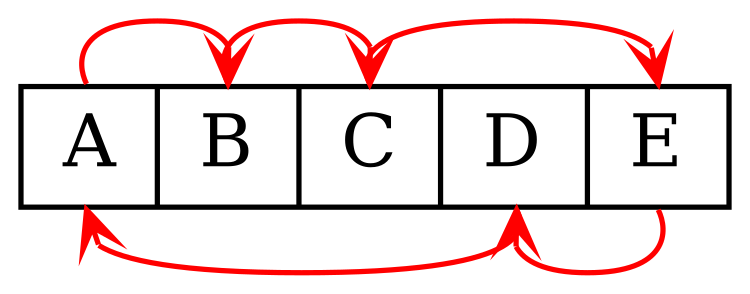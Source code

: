 // dot -Tsvg mygraph.dot -o mygraph.svg
digraph cyclic {
	nodesep=0;
	size="5!";
	node [shape=record,width=.1,height=.1];  // see Record based nodes
	N [label = "<A> A |<B> B |<C> C |<D> D |<E> E"];
	edge [arrowsize=0.7 arrowhead="vee" color="red"];
	N: A:n -> N: B:n ;
	N: B:n -> N: C:n;
	N: C:n -> N: E:n ;
	N: E:s -> N: D:s ;
	N: D:s -> N: A:s;
}
